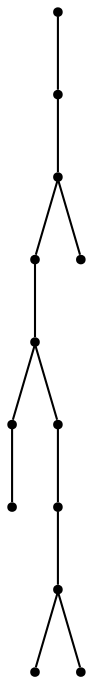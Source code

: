 graph {
  node [shape=point,comment="{\"directed\":false,\"doi\":\"10.1007/3-540-44541-2_8\",\"figure\":\"? (2)\"}"]

  v0 [pos="1376.685396830241,996.1333739451873"]
  v1 [pos="1240.2395566304526,884.2460143260467"]
  v2 [pos="1212.5875155131023,1211.5584838084687"]
  v3 [pos="1101.5979131062827,665.7126891307342"]
  v4 [pos="1103.793780008952,882.9042581411509"]
  v5 [pos="994.0979639689128,666.5793247711964"]
  v6 [pos="993.6728795369467,1212.8533192169973"]
  v7 [pos="1103.793780008952,993.4657561473358"]
  v8 [pos="1101.172955830892,1104.9125818105845"]
  v9 [pos="1101.5979131062827,776.7460651886769"]
  v10 [pos="1102.8937657674155,556.8855750255095"]
  v11 [pos="1102.8937657674155,447.19182527982275"]
  v12 [pos="1102.8937657674155,338.8251769237029"]

  v8 -- v2 [id="-11",pos="1101.172955830892,1104.9125818105845 1212.5875155131023,1211.5584838084687 1212.5875155131023,1211.5584838084687 1212.5875155131023,1211.5584838084687"]
  v9 -- v1 [id="-12",pos="1101.5979131062827,776.7460651886769 1240.2395566304526,884.2460143260467 1240.2395566304526,884.2460143260467 1240.2395566304526,884.2460143260467"]
  v1 -- v0 [id="-13",pos="1240.2395566304526,884.2460143260467 1376.685396830241,996.1333739451873 1376.685396830241,996.1333739451873 1376.685396830241,996.1333739451873"]
  v10 -- v5 [id="-14",pos="1102.8937657674155,556.8855750255095 994.0979639689128,666.5793247711964 994.0979639689128,666.5793247711964 994.0979639689128,666.5793247711964"]
  v12 -- v11 [id="-15",pos="1102.8937657674155,338.8251769237029 1102.8937657674155,447.19182527982275 1102.8937657674155,447.19182527982275 1102.8937657674155,447.19182527982275"]
  v11 -- v10 [id="-16",pos="1102.8937657674155,447.19182527982275 1102.8937657674155,556.8855750255095 1102.8937657674155,556.8855750255095 1102.8937657674155,556.8855750255095"]
  v10 -- v3 [id="-17",pos="1102.8937657674155,556.8855750255095 1101.5979131062827,665.7126891307342 1101.5979131062827,665.7126891307342 1101.5979131062827,665.7126891307342"]
  v3 -- v9 [id="-18",pos="1101.5979131062827,665.7126891307342 1101.5979131062827,776.7460651886769 1101.5979131062827,776.7460651886769 1101.5979131062827,776.7460651886769"]
  v9 -- v4 [id="-19",pos="1101.5979131062827,776.7460651886769 1103.793780008952,882.9042581411509 1103.793780008952,882.9042581411509 1103.793780008952,882.9042581411509"]
  v4 -- v7 [id="-20",pos="1103.793780008952,882.9042581411509 1103.793780008952,993.4657561473358 1103.793780008952,993.4657561473358 1103.793780008952,993.4657561473358"]
  v7 -- v8 [id="-21",pos="1103.793780008952,993.4657561473358 1101.172955830892,1104.9125818105845 1101.172955830892,1104.9125818105845 1101.172955830892,1104.9125818105845"]
  v8 -- v6 [id="-22",pos="1101.172955830892,1104.9125818105845 993.6728795369467,1212.8533192169973 993.6728795369467,1212.8533192169973 993.6728795369467,1212.8533192169973"]
}